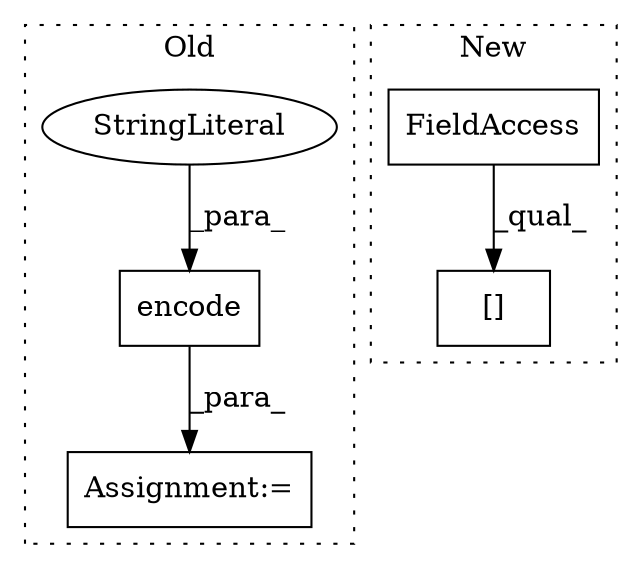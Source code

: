 digraph G {
subgraph cluster0 {
1 [label="encode" a="32" s="17278,17292" l="7,1" shape="box"];
4 [label="StringLiteral" a="45" s="17285" l="7" shape="ellipse"];
5 [label="Assignment:=" a="7" s="17271" l="1" shape="box"];
label = "Old";
style="dotted";
}
subgraph cluster1 {
2 [label="[]" a="2" s="17194,17217" l="18,1" shape="box"];
3 [label="FieldAccess" a="22" s="17194" l="17" shape="box"];
label = "New";
style="dotted";
}
1 -> 5 [label="_para_"];
3 -> 2 [label="_qual_"];
4 -> 1 [label="_para_"];
}